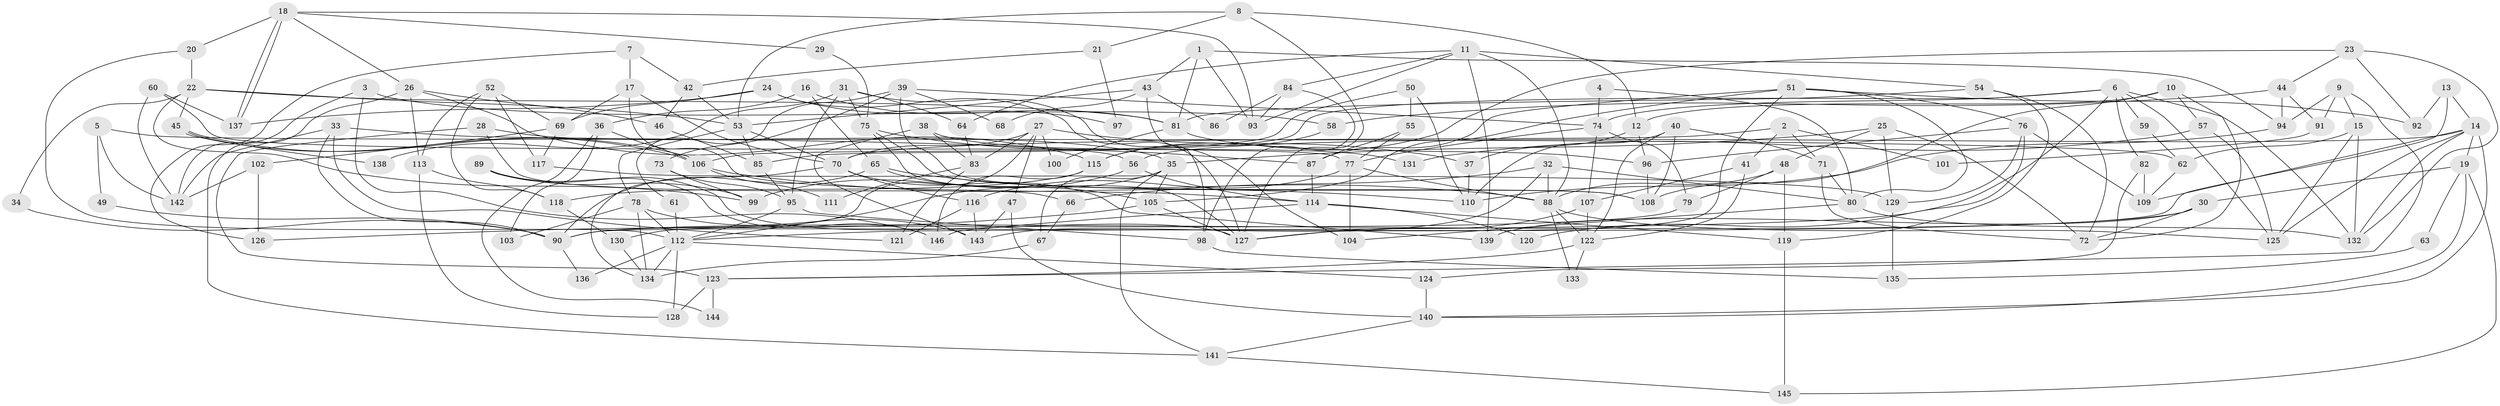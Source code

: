 // Generated by graph-tools (version 1.1) at 2025/02/03/09/25 03:02:08]
// undirected, 146 vertices, 292 edges
graph export_dot {
graph [start="1"]
  node [color=gray90,style=filled];
  1;
  2;
  3;
  4;
  5;
  6;
  7;
  8;
  9;
  10;
  11;
  12;
  13;
  14;
  15;
  16;
  17;
  18;
  19;
  20;
  21;
  22;
  23;
  24;
  25;
  26;
  27;
  28;
  29;
  30;
  31;
  32;
  33;
  34;
  35;
  36;
  37;
  38;
  39;
  40;
  41;
  42;
  43;
  44;
  45;
  46;
  47;
  48;
  49;
  50;
  51;
  52;
  53;
  54;
  55;
  56;
  57;
  58;
  59;
  60;
  61;
  62;
  63;
  64;
  65;
  66;
  67;
  68;
  69;
  70;
  71;
  72;
  73;
  74;
  75;
  76;
  77;
  78;
  79;
  80;
  81;
  82;
  83;
  84;
  85;
  86;
  87;
  88;
  89;
  90;
  91;
  92;
  93;
  94;
  95;
  96;
  97;
  98;
  99;
  100;
  101;
  102;
  103;
  104;
  105;
  106;
  107;
  108;
  109;
  110;
  111;
  112;
  113;
  114;
  115;
  116;
  117;
  118;
  119;
  120;
  121;
  122;
  123;
  124;
  125;
  126;
  127;
  128;
  129;
  130;
  131;
  132;
  133;
  134;
  135;
  136;
  137;
  138;
  139;
  140;
  141;
  142;
  143;
  144;
  145;
  146;
  1 -- 43;
  1 -- 81;
  1 -- 93;
  1 -- 94;
  2 -- 71;
  2 -- 70;
  2 -- 41;
  2 -- 101;
  3 -- 142;
  3 -- 58;
  3 -- 146;
  4 -- 80;
  4 -- 74;
  5 -- 62;
  5 -- 142;
  5 -- 49;
  6 -- 125;
  6 -- 112;
  6 -- 59;
  6 -- 74;
  6 -- 82;
  6 -- 85;
  6 -- 132;
  7 -- 126;
  7 -- 17;
  7 -- 42;
  8 -- 127;
  8 -- 12;
  8 -- 21;
  8 -- 53;
  9 -- 123;
  9 -- 15;
  9 -- 91;
  9 -- 94;
  10 -- 72;
  10 -- 108;
  10 -- 12;
  10 -- 57;
  11 -- 93;
  11 -- 64;
  11 -- 54;
  11 -- 84;
  11 -- 88;
  11 -- 139;
  12 -- 37;
  12 -- 96;
  13 -- 90;
  13 -- 92;
  13 -- 14;
  14 -- 140;
  14 -- 19;
  14 -- 56;
  14 -- 109;
  14 -- 125;
  14 -- 132;
  15 -- 125;
  15 -- 132;
  15 -- 62;
  16 -- 65;
  16 -- 81;
  16 -- 36;
  17 -- 114;
  17 -- 70;
  17 -- 69;
  18 -- 137;
  18 -- 137;
  18 -- 26;
  18 -- 20;
  18 -- 29;
  18 -- 93;
  19 -- 140;
  19 -- 30;
  19 -- 63;
  19 -- 145;
  20 -- 22;
  20 -- 112;
  21 -- 42;
  21 -- 97;
  22 -- 81;
  22 -- 99;
  22 -- 34;
  22 -- 45;
  22 -- 53;
  23 -- 115;
  23 -- 132;
  23 -- 44;
  23 -- 92;
  24 -- 127;
  24 -- 69;
  24 -- 97;
  24 -- 137;
  25 -- 35;
  25 -- 48;
  25 -- 72;
  25 -- 129;
  26 -- 141;
  26 -- 46;
  26 -- 113;
  26 -- 115;
  27 -- 130;
  27 -- 70;
  27 -- 37;
  27 -- 47;
  27 -- 83;
  27 -- 100;
  28 -- 66;
  28 -- 35;
  28 -- 123;
  29 -- 75;
  30 -- 72;
  30 -- 90;
  30 -- 139;
  31 -- 95;
  31 -- 104;
  31 -- 64;
  31 -- 75;
  31 -- 138;
  32 -- 88;
  32 -- 143;
  32 -- 66;
  32 -- 80;
  33 -- 90;
  33 -- 56;
  33 -- 121;
  33 -- 142;
  34 -- 90;
  35 -- 112;
  35 -- 105;
  35 -- 67;
  35 -- 141;
  36 -- 106;
  36 -- 103;
  36 -- 144;
  37 -- 110;
  38 -- 83;
  38 -- 143;
  38 -- 131;
  39 -- 108;
  39 -- 74;
  39 -- 61;
  39 -- 68;
  39 -- 73;
  40 -- 110;
  40 -- 122;
  40 -- 71;
  40 -- 108;
  41 -- 107;
  41 -- 122;
  42 -- 53;
  42 -- 46;
  43 -- 98;
  43 -- 53;
  43 -- 68;
  43 -- 86;
  44 -- 94;
  44 -- 58;
  44 -- 91;
  45 -- 106;
  45 -- 106;
  45 -- 138;
  46 -- 85;
  47 -- 140;
  47 -- 143;
  48 -- 119;
  48 -- 79;
  48 -- 88;
  49 -- 90;
  50 -- 55;
  50 -- 106;
  50 -- 110;
  51 -- 80;
  51 -- 127;
  51 -- 76;
  51 -- 87;
  51 -- 92;
  51 -- 105;
  52 -- 69;
  52 -- 113;
  52 -- 117;
  52 -- 118;
  53 -- 70;
  53 -- 78;
  53 -- 85;
  54 -- 72;
  54 -- 81;
  54 -- 119;
  55 -- 77;
  55 -- 87;
  56 -- 114;
  56 -- 99;
  57 -- 125;
  57 -- 131;
  58 -- 115;
  59 -- 62;
  60 -- 77;
  60 -- 137;
  60 -- 142;
  61 -- 112;
  62 -- 109;
  63 -- 135;
  64 -- 83;
  65 -- 88;
  65 -- 105;
  65 -- 90;
  66 -- 67;
  67 -- 134;
  69 -- 117;
  69 -- 102;
  70 -- 139;
  70 -- 116;
  70 -- 134;
  71 -- 80;
  71 -- 72;
  73 -- 95;
  73 -- 99;
  74 -- 77;
  74 -- 79;
  74 -- 107;
  75 -- 127;
  75 -- 87;
  75 -- 108;
  76 -- 96;
  76 -- 109;
  76 -- 120;
  76 -- 129;
  77 -- 88;
  77 -- 116;
  77 -- 104;
  78 -- 112;
  78 -- 103;
  78 -- 134;
  78 -- 143;
  79 -- 90;
  80 -- 132;
  80 -- 104;
  81 -- 96;
  81 -- 100;
  82 -- 109;
  82 -- 124;
  83 -- 121;
  83 -- 111;
  84 -- 93;
  84 -- 86;
  84 -- 98;
  85 -- 95;
  87 -- 114;
  88 -- 122;
  88 -- 125;
  88 -- 133;
  89 -- 146;
  89 -- 99;
  89 -- 127;
  90 -- 136;
  91 -- 101;
  94 -- 110;
  95 -- 112;
  95 -- 98;
  96 -- 108;
  98 -- 135;
  102 -- 142;
  102 -- 126;
  105 -- 127;
  105 -- 126;
  106 -- 110;
  106 -- 111;
  107 -- 122;
  107 -- 127;
  112 -- 134;
  112 -- 124;
  112 -- 128;
  112 -- 136;
  113 -- 128;
  113 -- 118;
  114 -- 146;
  114 -- 119;
  114 -- 120;
  115 -- 118;
  115 -- 146;
  116 -- 143;
  116 -- 121;
  117 -- 129;
  118 -- 130;
  119 -- 145;
  122 -- 123;
  122 -- 133;
  123 -- 128;
  123 -- 144;
  124 -- 140;
  129 -- 135;
  130 -- 134;
  140 -- 141;
  141 -- 145;
}
